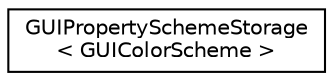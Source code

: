 digraph "Graphical Class Hierarchy"
{
  edge [fontname="Helvetica",fontsize="10",labelfontname="Helvetica",labelfontsize="10"];
  node [fontname="Helvetica",fontsize="10",shape=record];
  rankdir="LR";
  Node0 [label="GUIPropertySchemeStorage\l\< GUIColorScheme \>",height=0.2,width=0.4,color="black", fillcolor="white", style="filled",URL="$dd/d9b/class_g_u_i_property_scheme_storage.html"];
}

